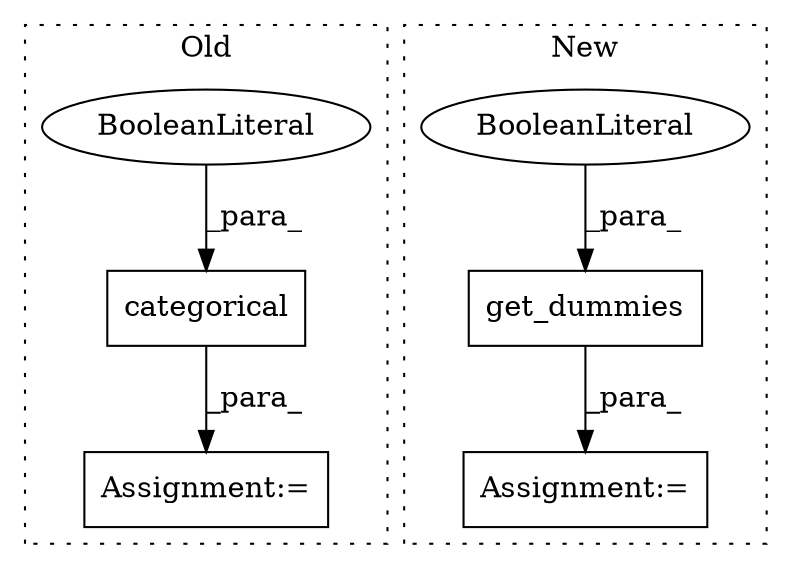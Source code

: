 digraph G {
subgraph cluster0 {
1 [label="categorical" a="32" s="3389,3416" l="12,1" shape="box"];
3 [label="BooleanLiteral" a="9" s="3407" l="4" shape="ellipse"];
5 [label="Assignment:=" a="7" s="3381" l="2" shape="box"];
label = "Old";
style="dotted";
}
subgraph cluster1 {
2 [label="get_dummies" a="32" s="3487,3510" l="12,1" shape="box"];
4 [label="BooleanLiteral" a="9" s="3505" l="5" shape="ellipse"];
6 [label="Assignment:=" a="7" s="3689" l="1" shape="box"];
label = "New";
style="dotted";
}
1 -> 5 [label="_para_"];
2 -> 6 [label="_para_"];
3 -> 1 [label="_para_"];
4 -> 2 [label="_para_"];
}